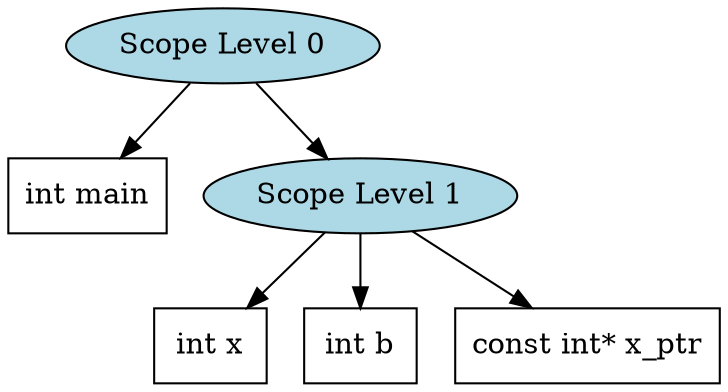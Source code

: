 digraph SymbolTable {
  node1 [label="Scope Level 0", style=filled, fillcolor=lightblue];
  node1 -> node1_main [color=black];
  node1_main [label="int main", shape=box, style=filled, fillcolor=white];
  node2 [label="Scope Level 1", style=filled, fillcolor=lightblue];
  node1 -> node2;
  node2 -> node2_x [color=black];
  node2_x [label="int x", shape=box, style=filled, fillcolor=white];
  node2 -> node2_b [color=black];
  node2_b [label="int b", shape=box, style=filled, fillcolor=white];
  node2 -> node2_x_ptr [color=black];
  node2_x_ptr [label="const int* x_ptr", shape=box, style=filled, fillcolor=white];
}
